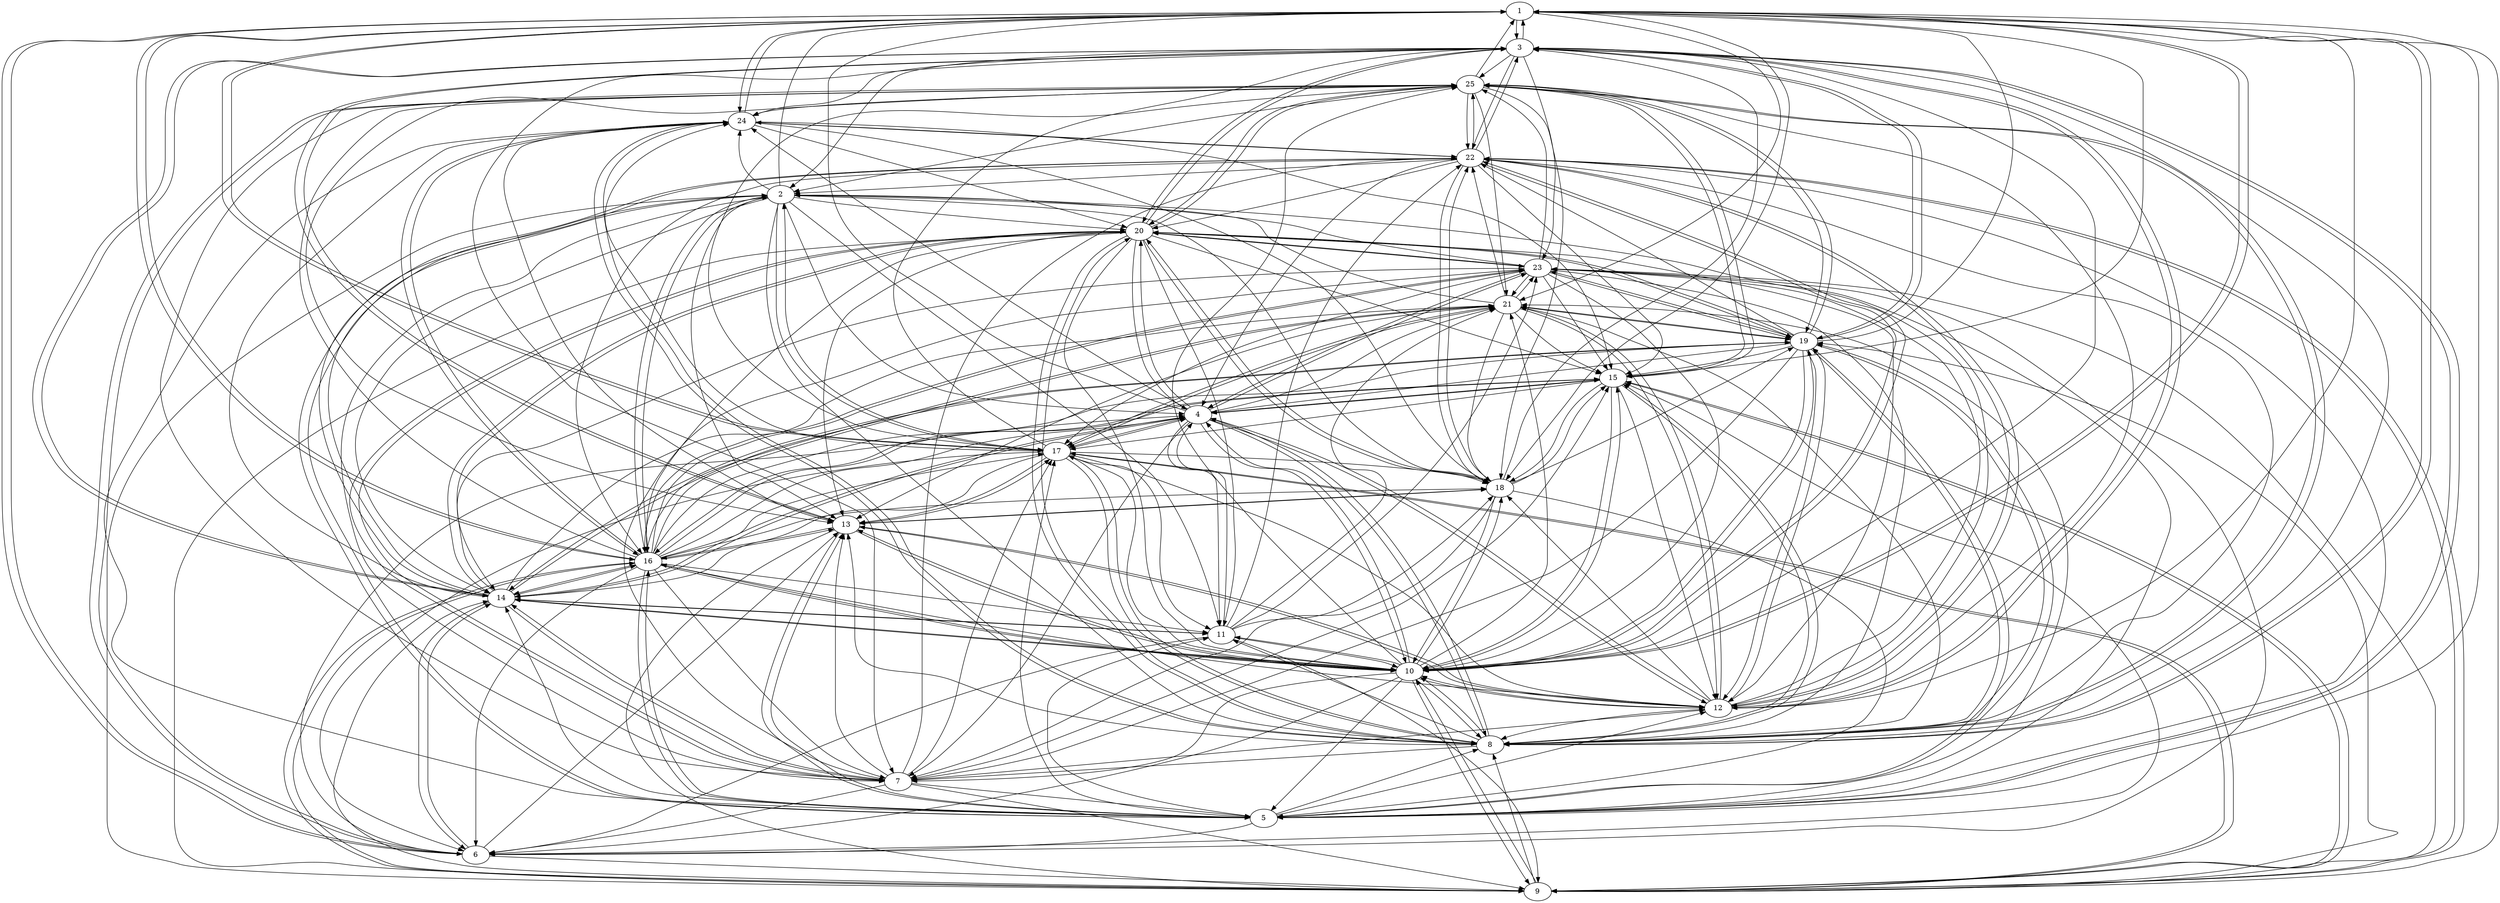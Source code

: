  strict digraph {  
 node [shape= ellipse];
1	2	3	4	5	6	7	8	9	10	11	12	13	14	15	16	17	18	19	20	21	22	23	24	25	;
1->24;
1->21;
1->18;
1->17;
1->16;
1->15;
1->10;
1->8;
1->6;
1->5;
1->3;
2->5;
2->13;
2->24;
2->20;
2->18;
2->17;
2->16;
2->14;
2->13;
2->11;
2->8;
2->7;
2->4;
2->1;
3->20;
3->13;
3->10;
3->25;
3->24;
3->23;
3->22;
3->20;
3->19;
3->14;
3->13;
3->12;
3->10;
3->7;
3->5;
3->2;
3->1;
4->24;
4->23;
4->21;
4->20;
4->17;
4->15;
4->14;
4->12;
4->11;
4->10;
4->8;
4->7;
4->1;
5->22;
5->23;
5->21;
5->19;
5->17;
5->16;
5->14;
5->13;
5->12;
5->11;
5->8;
5->6;
5->3;
5->2;
6->4;
6->25;
6->15;
6->14;
6->13;
6->9;
6->1;
7->23;
7->22;
7->20;
7->17;
7->15;
7->14;
7->13;
7->12;
7->9;
7->6;
7->5;
8->25;
8->24;
8->22;
8->21;
8->20;
8->19;
8->17;
8->15;
8->13;
8->11;
8->10;
8->7;
8->4;
8->3;
8->1;
9->2;
9->23;
9->22;
9->19;
9->17;
9->16;
9->15;
9->14;
9->10;
9->8;
9->2;
9->1;
10->21;
10->25;
10->22;
10->19;
10->18;
10->16;
10->15;
10->14;
10->13;
10->12;
10->11;
10->9;
10->8;
10->7;
10->6;
10->5;
10->4;
10->1;
11->18;
11->23;
11->22;
11->21;
11->18;
11->14;
11->10;
11->9;
11->6;
11->4;
12->16;
12->25;
12->23;
12->22;
12->21;
12->19;
12->18;
12->13;
12->10;
12->8;
12->4;
12->3;
12->2;
12->1;
13->18;
13->17;
13->16;
13->12;
13->10;
13->9;
13->5;
13->3;
14->24;
14->22;
14->21;
14->20;
14->19;
14->16;
14->11;
14->10;
14->7;
14->6;
14->4;
14->3;
15->25;
15->18;
15->17;
15->16;
15->12;
15->10;
15->9;
15->8;
15->4;
16->13;
16->6;
16->19;
16->25;
16->24;
16->23;
16->21;
16->19;
16->18;
16->17;
16->15;
16->14;
16->13;
16->11;
16->10;
16->9;
16->7;
16->6;
16->5;
16->4;
16->2;
16->1;
17->1;
17->9;
17->24;
17->21;
17->18;
17->14;
17->13;
17->12;
17->11;
17->10;
17->8;
17->6;
17->4;
17->3;
17->2;
18->22;
18->20;
18->19;
18->15;
18->13;
18->10;
18->7;
18->5;
18->3;
19->14;
19->1;
19->25;
19->23;
19->22;
19->21;
19->20;
19->15;
19->12;
19->10;
19->8;
19->7;
19->5;
19->4;
19->3;
19->1;
20->19;
20->25;
20->23;
20->18;
20->16;
20->15;
20->14;
20->13;
20->12;
20->11;
20->10;
20->9;
20->8;
20->7;
20->4;
20->3;
21->15;
21->18;
21->23;
21->22;
21->19;
21->18;
21->17;
21->16;
21->15;
21->13;
21->12;
21->2;
22->10;
22->3;
22->25;
22->24;
22->20;
22->18;
22->16;
22->15;
22->14;
22->12;
22->10;
22->9;
22->4;
22->3;
22->2;
23->16;
23->25;
23->21;
23->20;
23->19;
23->17;
23->15;
23->14;
23->10;
23->8;
23->6;
23->4;
23->2;
24->22;
24->20;
24->18;
24->16;
24->15;
24->13;
24->8;
24->5;
24->1;
25->24;
25->22;
25->21;
25->20;
25->19;
25->18;
25->17;
25->15;
25->13;
25->8;
25->7;
25->6;
25->2;
25->1;
}
